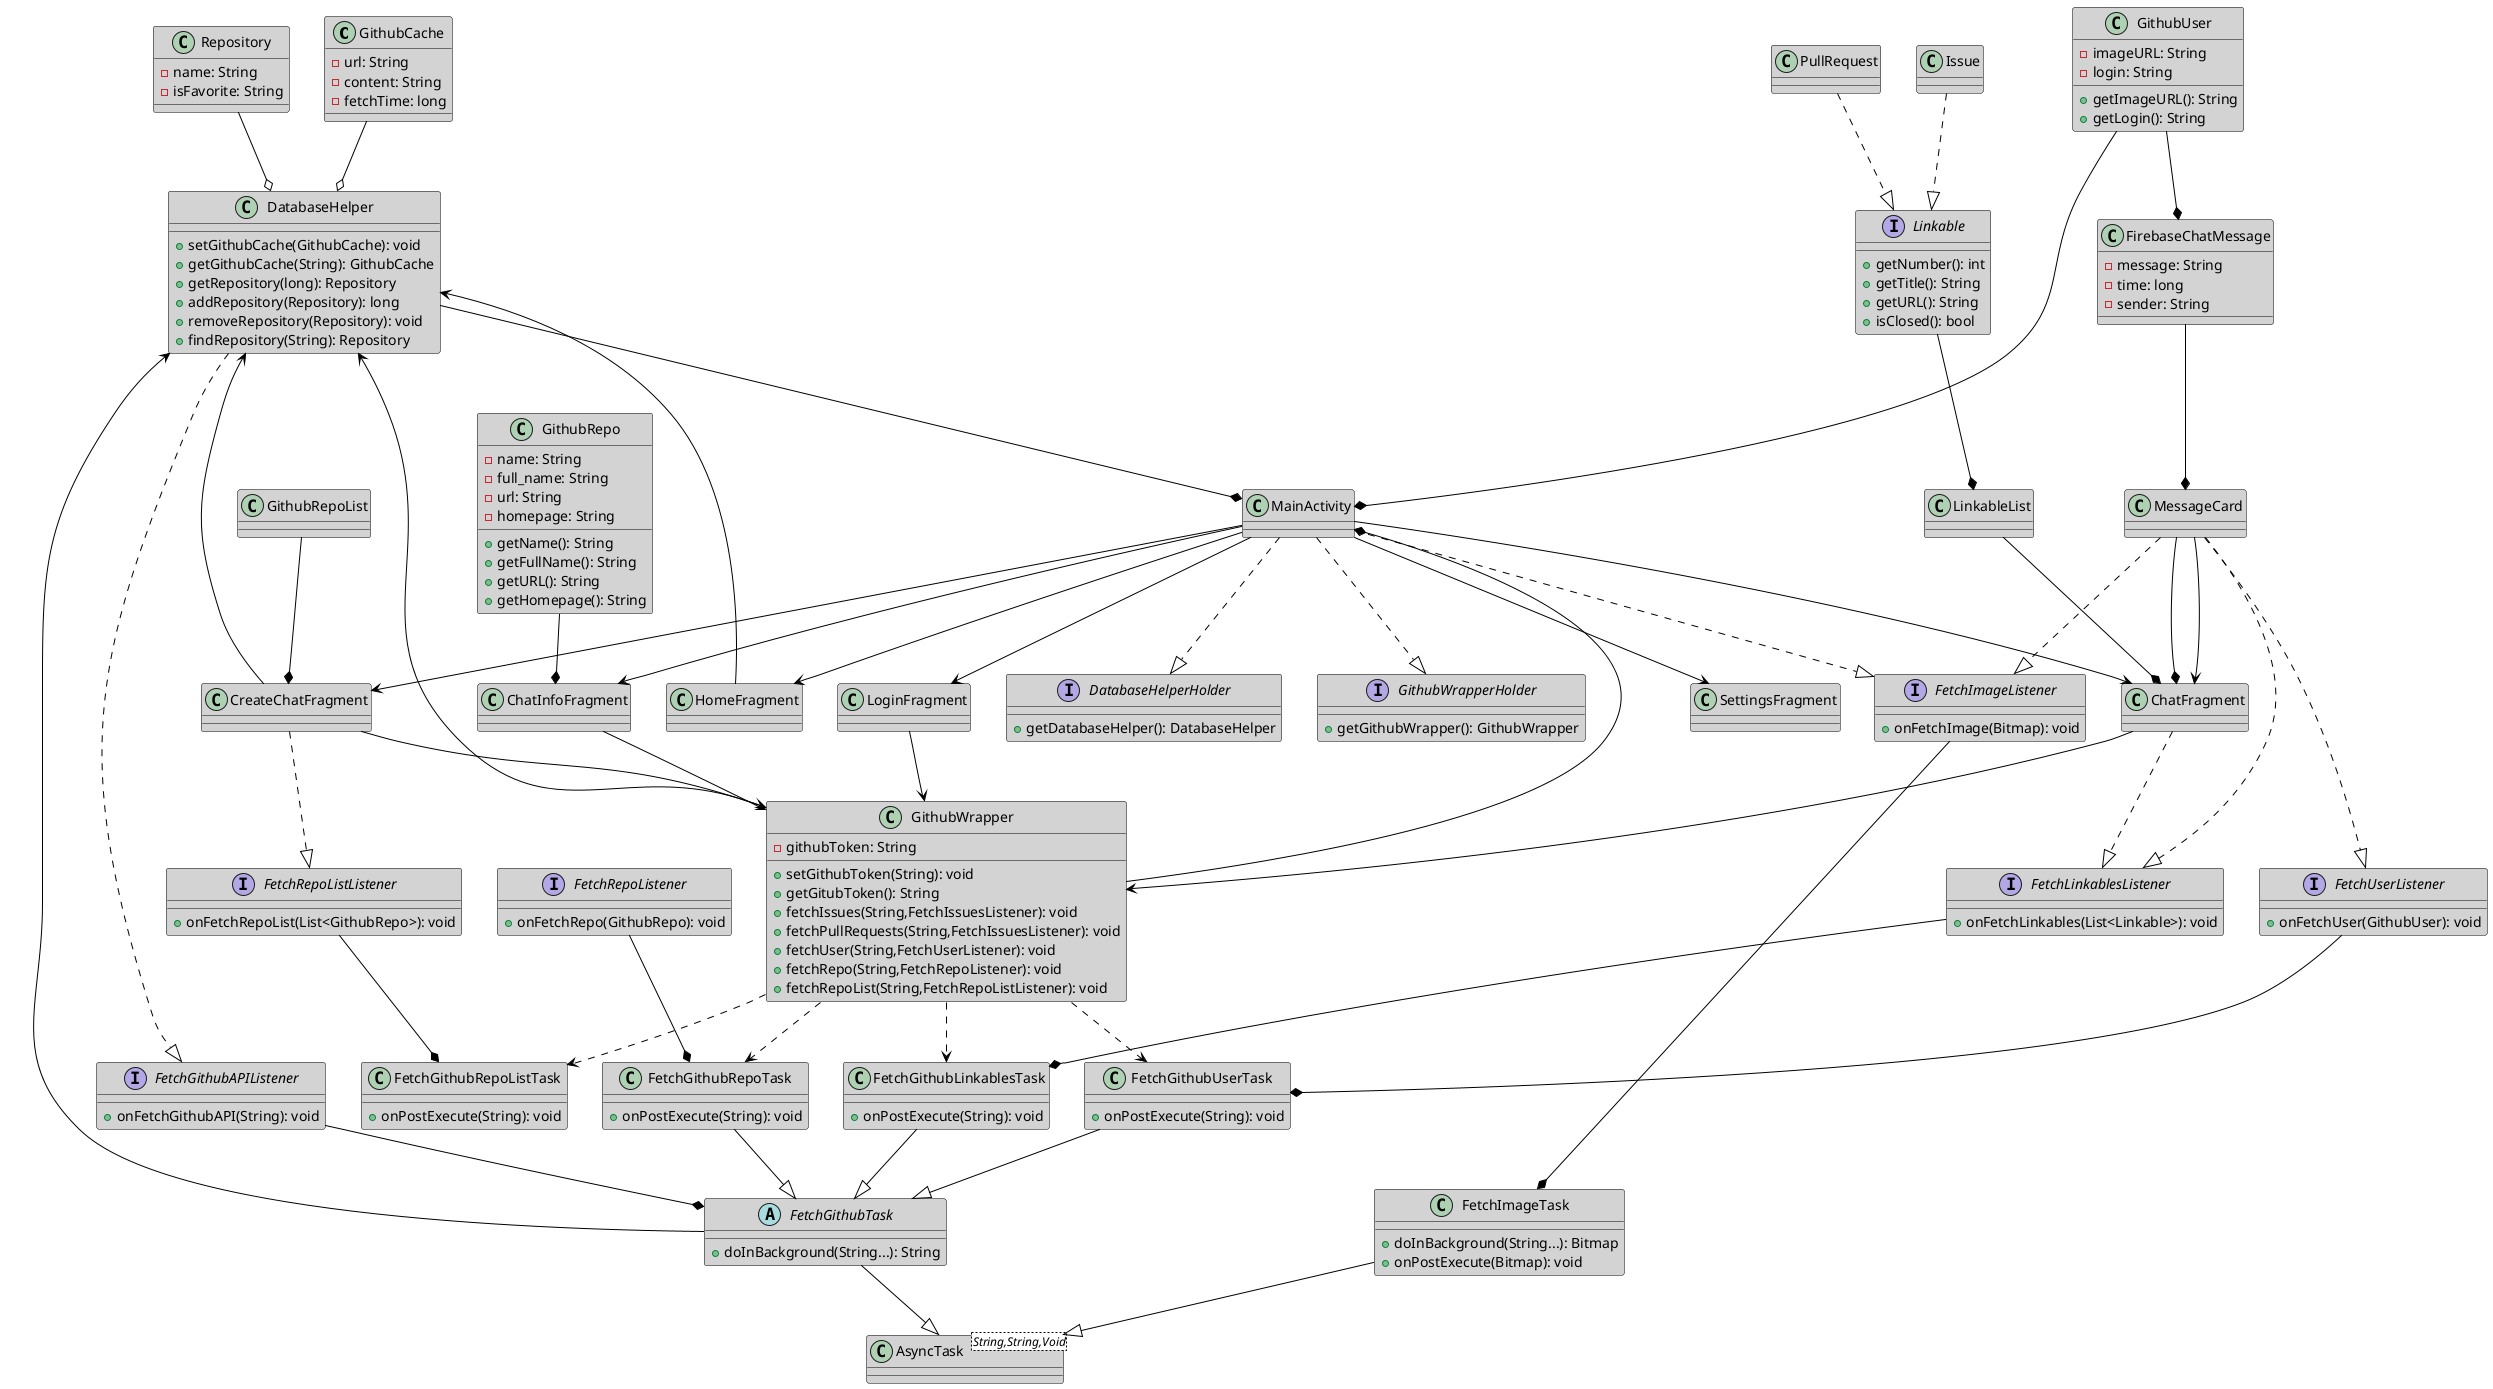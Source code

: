 @startuml Class Diagram

skinparam class {
    BackgroundColor LightGrey
    BorderColor Black
    ArrowColor Black
}

' database
class GithubCache {
    -url: String
    -content: String
    -fetchTime: long
}

class Repository {
    -name: String
    -isFavorite: String
}

class DatabaseHelper {
    +setGithubCache(GithubCache): void
    +getGithubCache(String): GithubCache
    +getRepository(long): Repository
    +addRepository(Repository): long
    +removeRepository(Repository): void
    +findRepository(String): Repository
}

interface DatabaseHelperHolder {
    +getDatabaseHelper(): DatabaseHelper
}

' firebase
class FirebaseChatMessage {
    -message: String
    -time: long
    -sender: String
}

' github
class GithubWrapper {
    -githubToken: String
    +setGithubToken(String): void
    +getGitubToken(): String
    +fetchIssues(String,FetchIssuesListener): void
    +fetchPullRequests(String,FetchIssuesListener): void
    +fetchUser(String,FetchUserListener): void
    +fetchRepo(String,FetchRepoListener): void
    +fetchRepoList(String,FetchRepoListListener): void
}

interface GithubWrapperHolder {
    +getGithubWrapper(): GithubWrapper
}

class GithubRepo {
    -name: String
    -full_name: String
    -url: String
    -homepage: String
    +getName(): String
    +getFullName(): String
    +getURL(): String
    +getHomepage(): String
}

interface FetchRepoListener {
    +onFetchRepo(GithubRepo): void
}

interface FetchRepoListListener {
    +onFetchRepoList(List<GithubRepo>): void
}

abstract FetchGithubTask {
    +doInBackground(String...): String
}

class FetchGithubRepoTask {
    +onPostExecute(String): void
}

class FetchGithubRepoListTask {
    +onPostExecute(String): void
}

class FetchGithubLinkablesTask {
    +onPostExecute(String): void
}

class FetchGithubUserTask {
    +onPostExecute(String): void
}

interface FetchGithubAPIListener {
    +onFetchGithubAPI(String): void
}

class AsyncTask<String,String,Void> {

}


class GithubUser {
    -imageURL: String
    -login: String
    +getImageURL(): String
    +getLogin(): String
}

interface FetchUserListener {
    +onFetchUser(GithubUser): void
}

interface Linkable {
    +getNumber(): int
    +getTitle(): String
    +getURL(): String
    +isClosed(): bool
}

class Issue {

}

class PullRequest {

}

interface FetchLinkablesListener {
    +onFetchLinkables(List<Linkable>): void
}


'Helpers

class FetchImageTask {
    +doInBackground(String...): Bitmap
    +onPostExecute(Bitmap): void
}

interface FetchImageListener {
    +onFetchImage(Bitmap): void
}



'UI

class MainActivity {

}

class LoginFragment {

}

class HomeFragment {

}

class ChatFragment {

}

class ChatInfoFragment {

}

class CreateChatFragment {

}

class SettingsFragment {

}

class MessageCard {

}


MainActivity --> ChatFragment
MainActivity --> LoginFragment
MainActivity --> CreateChatFragment
MainActivity --> ChatInfoFragment
MainActivity --> HomeFragment
MainActivity --> SettingsFragment
MainActivity ..|> FetchImageListener
MainActivity ..|> GithubWrapperHolder
MainActivity ..|> DatabaseHelperHolder

FetchImageListener --* FetchImageTask

DatabaseHelper --* MainActivity
DatabaseHelper ..|> FetchGithubAPIListener

GithubWrapper --* MainActivity
GithubWrapper --> DatabaseHelper
GithubWrapper ..> FetchGithubUserTask
GithubWrapper ..> FetchGithubRepoTask
GithubWrapper ..> FetchGithubLinkablesTask
GithubWrapper ..> FetchGithubRepoListTask


GithubCache --o DatabaseHelper

Repository --o DatabaseHelper

Issue ..|> Linkable

Linkable --* LinkableList

LinkableList --* ChatFragment

PullRequest ..|> Linkable

GithubRepo --* ChatInfoFragment

GithubUser --* MainActivity

GithubUser --* FirebaseChatMessage

GithubRepoList --* CreateChatFragment

ChatFragment --> GithubWrapper
ChatFragment ..|> FetchLinkablesListener

FirebaseChatMessage --* MessageCard

LoginFragment --> GithubWrapper

ChatInfoFragment --> GithubWrapper


FetchGithubTask --|> AsyncTask
FetchGithubTask --> DatabaseHelper


CreateChatFragment --> GithubWrapper
CreateChatFragment --> DatabaseHelper
CreateChatFragment ..|> FetchRepoListListener

FetchGithubUserTask --|> FetchGithubTask

FetchGithubRepoTask --|> FetchGithubTask

FetchGithubLinkablesTask --|> FetchGithubTask

FetchRepoListener --* FetchGithubRepoTask

FetchUserListener --* FetchGithubUserTask

FetchRepoListListener --* FetchGithubRepoListTask

FetchLinkablesListener --* FetchGithubLinkablesTask

FetchGithubAPIListener --* FetchGithubTask

MessageCard --* ChatFragment
MessageCard --> ChatFragment
MessageCard ..|> FetchImageListener
MessageCard ..|> FetchUserListener
MessageCard ..|> FetchLinkablesListener

HomeFragment --> DatabaseHelper

FetchImageTask --|> AsyncTask

@enduml
